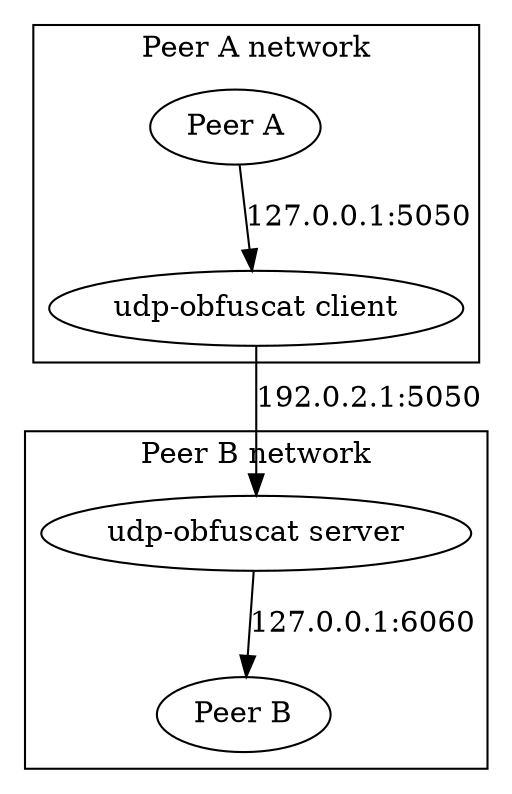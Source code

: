 digraph
{
    rankdir = TB

    subgraph cluster_a
    {
        label = "Peer A network"

        peer_a [label = "Peer A"]
        udp_obfuscat_client [label = "udp-obfuscat client"]

        peer_a -> udp_obfuscat_client [label = "127.0.0.1:5050"]
    }
    subgraph cluster_b
    {
        label = "Peer B network"

        peer_b [label = "Peer B"]
        udp_obfuscat_server [label = "udp-obfuscat server"]

        udp_obfuscat_server -> peer_b [label = "127.0.0.1:6060"]
    }
    udp_obfuscat_client -> udp_obfuscat_server [label = "192.0.2.1:5050"]
}
